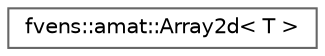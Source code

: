 digraph "Graphical Class Hierarchy"
{
 // LATEX_PDF_SIZE
  bgcolor="transparent";
  edge [fontname=Helvetica,fontsize=10,labelfontname=Helvetica,labelfontsize=10];
  node [fontname=Helvetica,fontsize=10,shape=box,height=0.2,width=0.4];
  rankdir="LR";
  Node0 [id="Node000000",label="fvens::amat::Array2d\< T \>",height=0.2,width=0.4,color="grey40", fillcolor="white", style="filled",URL="$classfvens_1_1amat_1_1Array2d.html",tooltip="Stores a dense 2D row-major array."];
}
